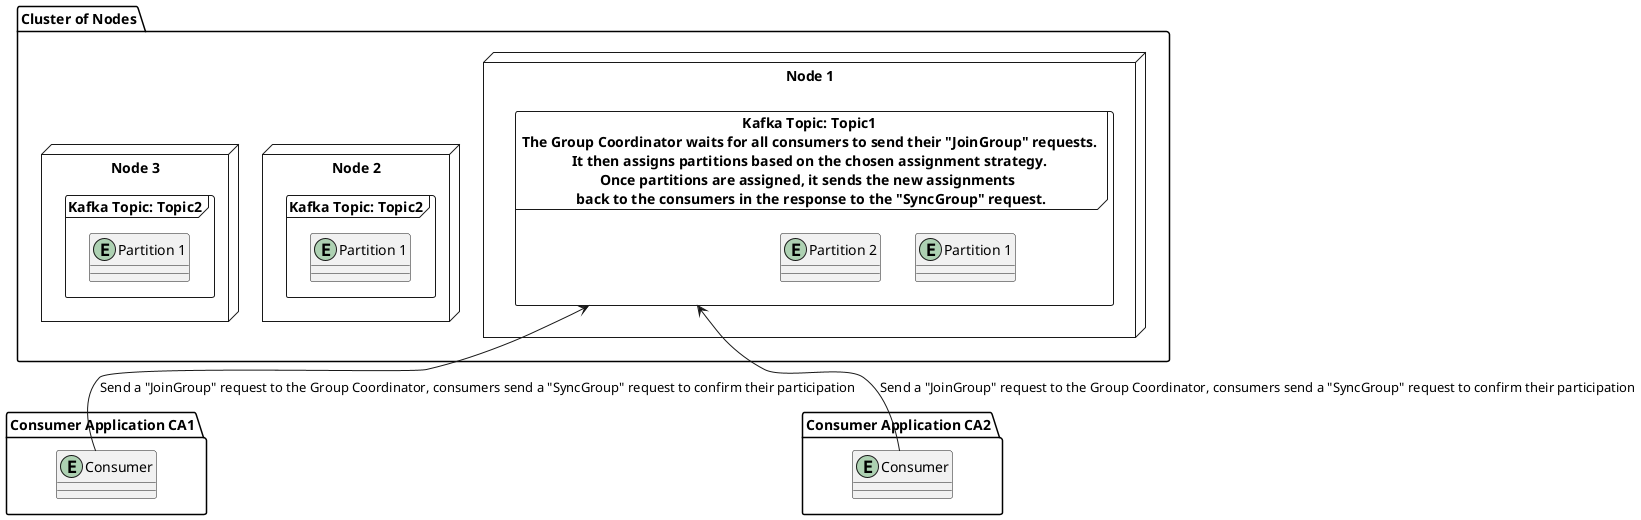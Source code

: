 @startuml

package "Cluster of Nodes" {
    node "Node 1" {
        frame "Kafka Topic: Topic1\n The Group Coordinator waits for all consumers to send their "JoinGroup" requests. \nIt then assigns partitions based on the chosen assignment strategy.\nOnce partitions are assigned, it sends the new assignments \n back to the consumers in the response to the "SyncGroup" request."  as K1 {
            entity "Partition 1" as P1
            entity "Partition 2" as P2
        }
    }

    node "Node 2" {
            frame "Kafka Topic: Topic2" {
                entity "Partition 1"
        }
    }

    node "Node 3" {
            frame "Kafka Topic: Topic2" {
                entity "Partition 1"
        }
    }
}


package "Consumer Application CA1" {
    entity "Consumer" as C1
}

package "Consumer Application CA2" {
    entity "Consumer" as C2
}

K1 <-- C1: Send a "JoinGroup" request to the Group Coordinator, consumers send a "SyncGroup" request to confirm their participation
K1 <-- C2: Send a "JoinGroup" request to the Group Coordinator, consumers send a "SyncGroup" request to confirm their participation

@enduml
